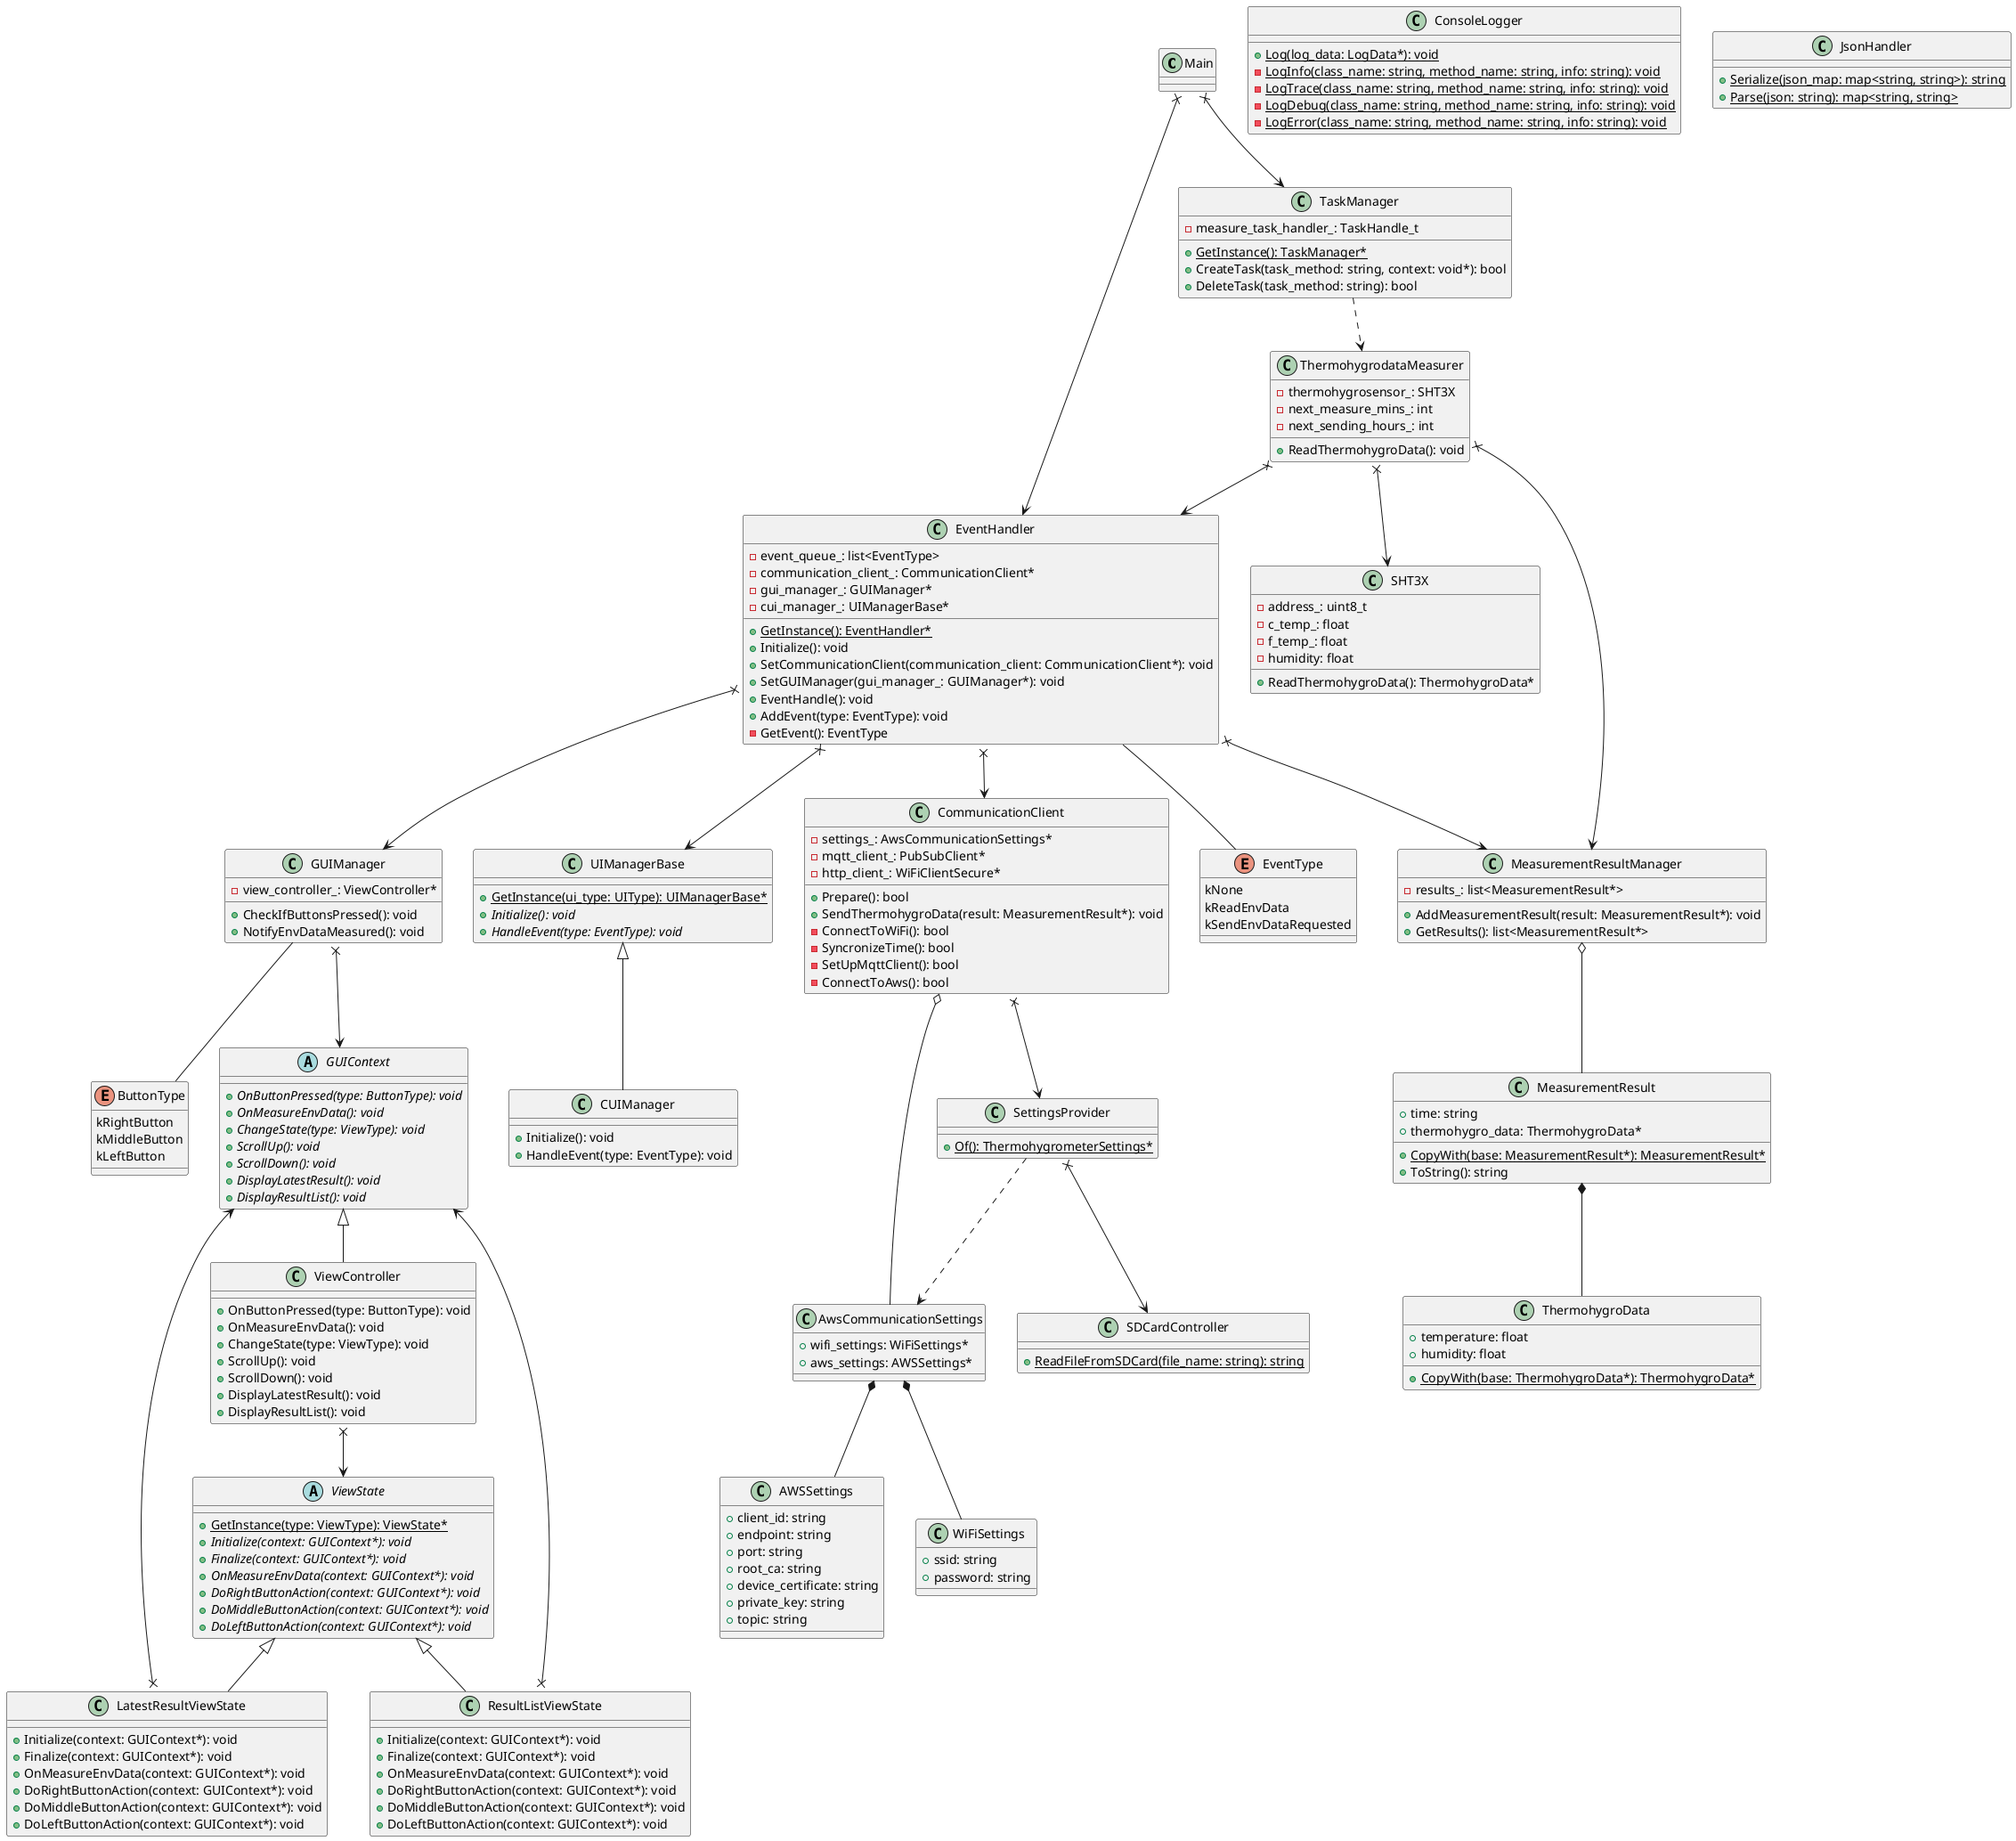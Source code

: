 @startuml class diagram

Main x--> EventHandler
Main x--> TaskManager

class EventHandler {
    - event_queue_: list<EventType>
    - communication_client_: CommunicationClient*
    - gui_manager_: GUIManager*
    - cui_manager_: UIManagerBase*

    + {static} GetInstance(): EventHandler*
    + Initialize(): void
    + SetCommunicationClient(communication_client: CommunicationClient*): void
    + SetGUIManager(gui_manager_: GUIManager*): void
    + EventHandle(): void
    + AddEvent(type: EventType): void
    - GetEvent(): EventType
}

enum EventType {
    kNone
    kReadEnvData
    kSendEnvDataRequested
}

EventHandler -- EventType
EventHandler x--> GUIManager
EventHandler x--> UIManagerBase
EventHandler x--> CommunicationClient
EventHandler x--> MeasurementResultManager

class CommunicationClient {
    - settings_: AwsCommunicationSettings*
    - mqtt_client_: PubSubClient*
    - http_client_: WiFiClientSecure*

    + Prepare(): bool
    + SendThermohygroData(result: MeasurementResult*): void
    - ConnectToWiFi(): bool
    - SyncronizeTime(): bool
    - SetUpMqttClient(): bool
    - ConnectToAws(): bool
}

CommunicationClient o-- AwsCommunicationSettings
CommunicationClient x--> SettingsProvider

class SettingsProvider {
    + {static} Of(): ThermohygrometerSettings*
}

SettingsProvider ..> AwsCommunicationSettings
SettingsProvider x--> SDCardController

class AwsCommunicationSettings {
    + wifi_settings: WiFiSettings*
    + aws_settings: AWSSettings*
}

AwsCommunicationSettings *-- WiFiSettings
AwsCommunicationSettings *-- AWSSettings

class WiFiSettings {
    + ssid: string
    + password: string
}

class AWSSettings {
    + client_id: string
    + endpoint: string
    + port: string
    + root_ca: string
    + device_certificate: string
    + private_key: string
    + topic: string
}

class SDCardController {
    + {static} ReadFileFromSDCard(file_name: string): string
}

class ConsoleLogger {
    + {static} Log(log_data: LogData*): void
    - {static} LogInfo(class_name: string, method_name: string, info: string): void
    - {static} LogTrace(class_name: string, method_name: string, info: string): void
    - {static} LogDebug(class_name: string, method_name: string, info: string): void
    - {static} LogError(class_name: string, method_name: string, info: string): void
}

class UIManagerBase {
    + {static} GetInstance(ui_type: UIType): UIManagerBase*
    + {abstract} Initialize(): void
    + {abstract} HandleEvent(type: EventType): void
}

UIManagerBase <|-- CUIManager

class CUIManager {
    + Initialize(): void
    + HandleEvent(type: EventType): void
}

class GUIManager {
    - view_controller_: ViewController*

    + CheckIfButtonsPressed(): void
    + NotifyEnvDataMeasured(): void
}

enum ButtonType {
    kRightButton
    kMiddleButton
    kLeftButton
}

GUIManager -- ButtonType
GUIManager x--> GUIContext

abstract class GUIContext {
    + {abstract} OnButtonPressed(type: ButtonType): void
    + {abstract} OnMeasureEnvData(): void
    + {abstract} ChangeState(type: ViewType): void
    + {abstract} ScrollUp(): void
    + {abstract} ScrollDown(): void
    + {abstract} DisplayLatestResult(): void
    + {abstract} DisplayResultList(): void
}

class ViewController {
    + OnButtonPressed(type: ButtonType): void
    + OnMeasureEnvData(): void
    + ChangeState(type: ViewType): void
    + ScrollUp(): void
    + ScrollDown(): void
    + DisplayLatestResult(): void
    + DisplayResultList(): void
}

GUIContext <|-- ViewController
ViewController x--> ViewState

abstract class ViewState {
    + {static} GetInstance(type: ViewType): ViewState*
    + {abstract} Initialize(context: GUIContext*): void
    + {abstract} Finalize(context: GUIContext*): void
    + {abstract} OnMeasureEnvData(context: GUIContext*): void
    + {abstract} DoRightButtonAction(context: GUIContext*): void
    + {abstract} DoMiddleButtonAction(context: GUIContext*): void
    + {abstract} DoLeftButtonAction(context: GUIContext*): void
}

ViewState <|-- LatestResultViewState
ViewState <|-- ResultListViewState

class LatestResultViewState {
    + Initialize(context: GUIContext*): void
    + Finalize(context: GUIContext*): void
    + OnMeasureEnvData(context: GUIContext*): void
    + DoRightButtonAction(context: GUIContext*): void
    + DoMiddleButtonAction(context: GUIContext*): void
    + DoLeftButtonAction(context: GUIContext*): void
}

LatestResultViewState x--> GUIContext

class ResultListViewState {
    + Initialize(context: GUIContext*): void
    + Finalize(context: GUIContext*): void
    + OnMeasureEnvData(context: GUIContext*): void
    + DoRightButtonAction(context: GUIContext*): void
    + DoMiddleButtonAction(context: GUIContext*): void
    + DoLeftButtonAction(context: GUIContext*): void
}

ResultListViewState x--> GUIContext

class JsonHandler {
    + {static} Serialize(json_map: map<string, string>): string
    + {static} Parse(json: string): map<string, string>
}

class TaskManager {
    - measure_task_handler_: TaskHandle_t

    + {static} GetInstance(): TaskManager*
    + CreateTask(task_method: string, context: void*): bool
    + DeleteTask(task_method: string): bool
}

TaskManager ..> ThermohygrodataMeasurer

class ThermohygrodataMeasurer {
    - thermohygrosensor_: SHT3X
    - next_measure_mins_: int
    - next_sending_hours_: int

    + ReadThermohygroData(): void
}

ThermohygrodataMeasurer x--> SHT3X
ThermohygrodataMeasurer x--> MeasurementResultManager
ThermohygrodataMeasurer x--> EventHandler

class SHT3X {
    - address_: uint8_t
    - c_temp_: float
    - f_temp_: float
    - humidity: float

    + ReadThermohygroData(): ThermohygroData*
}

class ThermohygroData {
    + temperature: float
    + humidity: float

    + {static} CopyWith(base: ThermohygroData*): ThermohygroData*
}

MeasurementResultManager o-- MeasurementResult

class MeasurementResult {
    + time: string
    + thermohygro_data: ThermohygroData*

    + {static} CopyWith(base: MeasurementResult*): MeasurementResult*
    + ToString(): string
}

MeasurementResult *-- ThermohygroData

class MeasurementResultManager {
    - results_: list<MeasurementResult*>

    + AddMeasurementResult(result: MeasurementResult*): void
    + GetResults(): list<MeasurementResult*>
}

@enduml